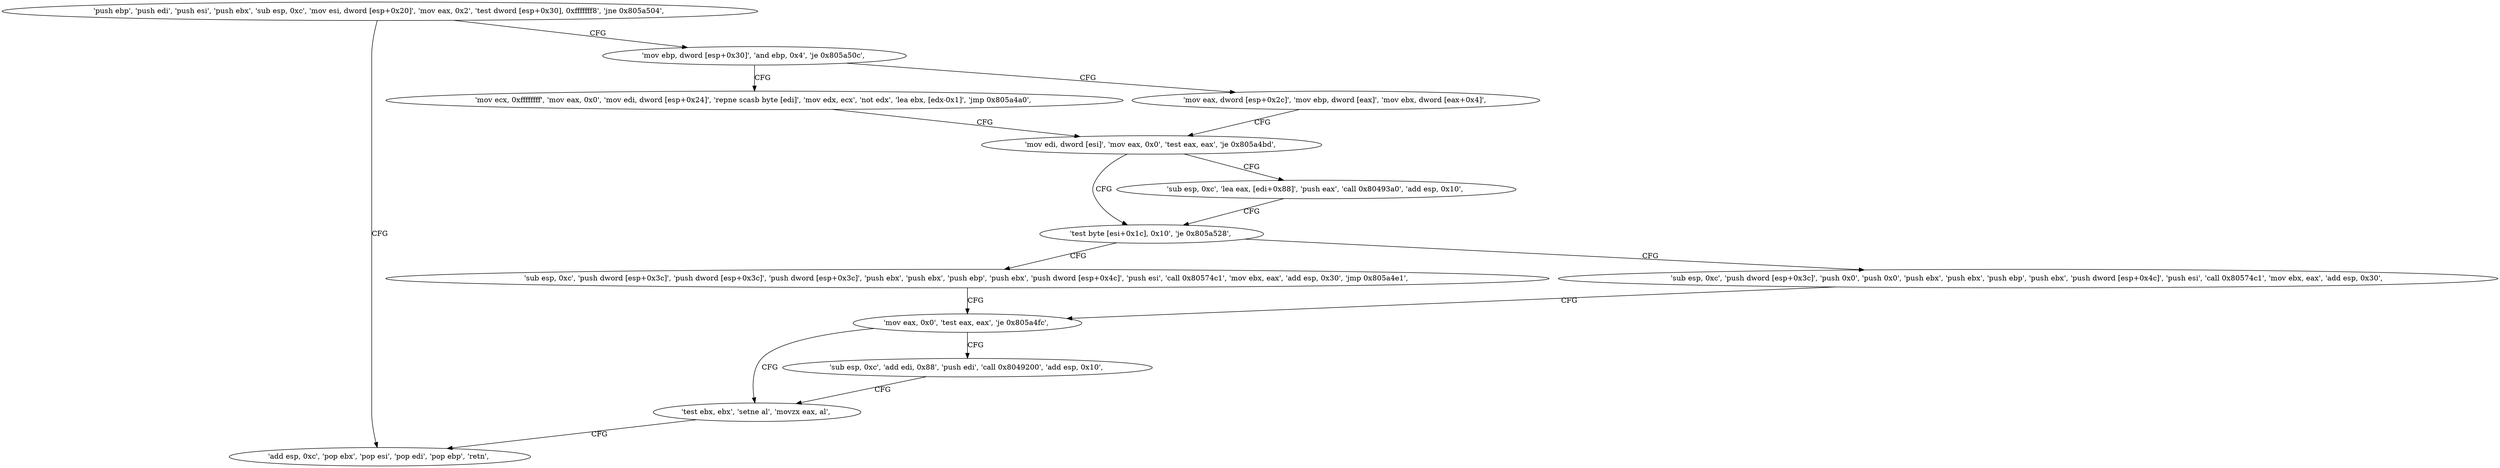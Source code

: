 digraph "func" {
"134587508" [label = "'push ebp', 'push edi', 'push esi', 'push ebx', 'sub esp, 0xc', 'mov esi, dword [esp+0x20]', 'mov eax, 0x2', 'test dword [esp+0x30], 0xfffffff8', 'jne 0x805a504', " ]
"134587652" [label = "'add esp, 0xc', 'pop ebx', 'pop esi', 'pop edi', 'pop ebp', 'retn', " ]
"134587534" [label = "'mov ebp, dword [esp+0x30]', 'and ebp, 0x4', 'je 0x805a50c', " ]
"134587660" [label = "'mov ecx, 0xffffffff', 'mov eax, 0x0', 'mov edi, dword [esp+0x24]', 'repne scasb byte [edi]', 'mov edx, ecx', 'not edx', 'lea ebx, [edx-0x1]', 'jmp 0x805a4a0', " ]
"134587543" [label = "'mov eax, dword [esp+0x2c]', 'mov ebp, dword [eax]', 'mov ebx, dword [eax+0x4]', " ]
"134587552" [label = "'mov edi, dword [esi]', 'mov eax, 0x0', 'test eax, eax', 'je 0x805a4bd', " ]
"134587581" [label = "'test byte [esi+0x1c], 0x10', 'je 0x805a528', " ]
"134587563" [label = "'sub esp, 0xc', 'lea eax, [edi+0x88]', 'push eax', 'call 0x80493a0', 'add esp, 0x10', " ]
"134587688" [label = "'sub esp, 0xc', 'push dword [esp+0x3c]', 'push dword [esp+0x3c]', 'push dword [esp+0x3c]', 'push ebx', 'push ebx', 'push ebp', 'push ebx', 'push dword [esp+0x4c]', 'push esi', 'call 0x80574c1', 'mov ebx, eax', 'add esp, 0x30', 'jmp 0x805a4e1', " ]
"134587587" [label = "'sub esp, 0xc', 'push dword [esp+0x3c]', 'push 0x0', 'push 0x0', 'push ebx', 'push ebx', 'push ebp', 'push ebx', 'push dword [esp+0x4c]', 'push esi', 'call 0x80574c1', 'mov ebx, eax', 'add esp, 0x30', " ]
"134587617" [label = "'mov eax, 0x0', 'test eax, eax', 'je 0x805a4fc', " ]
"134587644" [label = "'test ebx, ebx', 'setne al', 'movzx eax, al', " ]
"134587626" [label = "'sub esp, 0xc', 'add edi, 0x88', 'push edi', 'call 0x8049200', 'add esp, 0x10', " ]
"134587508" -> "134587652" [ label = "CFG" ]
"134587508" -> "134587534" [ label = "CFG" ]
"134587534" -> "134587660" [ label = "CFG" ]
"134587534" -> "134587543" [ label = "CFG" ]
"134587660" -> "134587552" [ label = "CFG" ]
"134587543" -> "134587552" [ label = "CFG" ]
"134587552" -> "134587581" [ label = "CFG" ]
"134587552" -> "134587563" [ label = "CFG" ]
"134587581" -> "134587688" [ label = "CFG" ]
"134587581" -> "134587587" [ label = "CFG" ]
"134587563" -> "134587581" [ label = "CFG" ]
"134587688" -> "134587617" [ label = "CFG" ]
"134587587" -> "134587617" [ label = "CFG" ]
"134587617" -> "134587644" [ label = "CFG" ]
"134587617" -> "134587626" [ label = "CFG" ]
"134587644" -> "134587652" [ label = "CFG" ]
"134587626" -> "134587644" [ label = "CFG" ]
}
